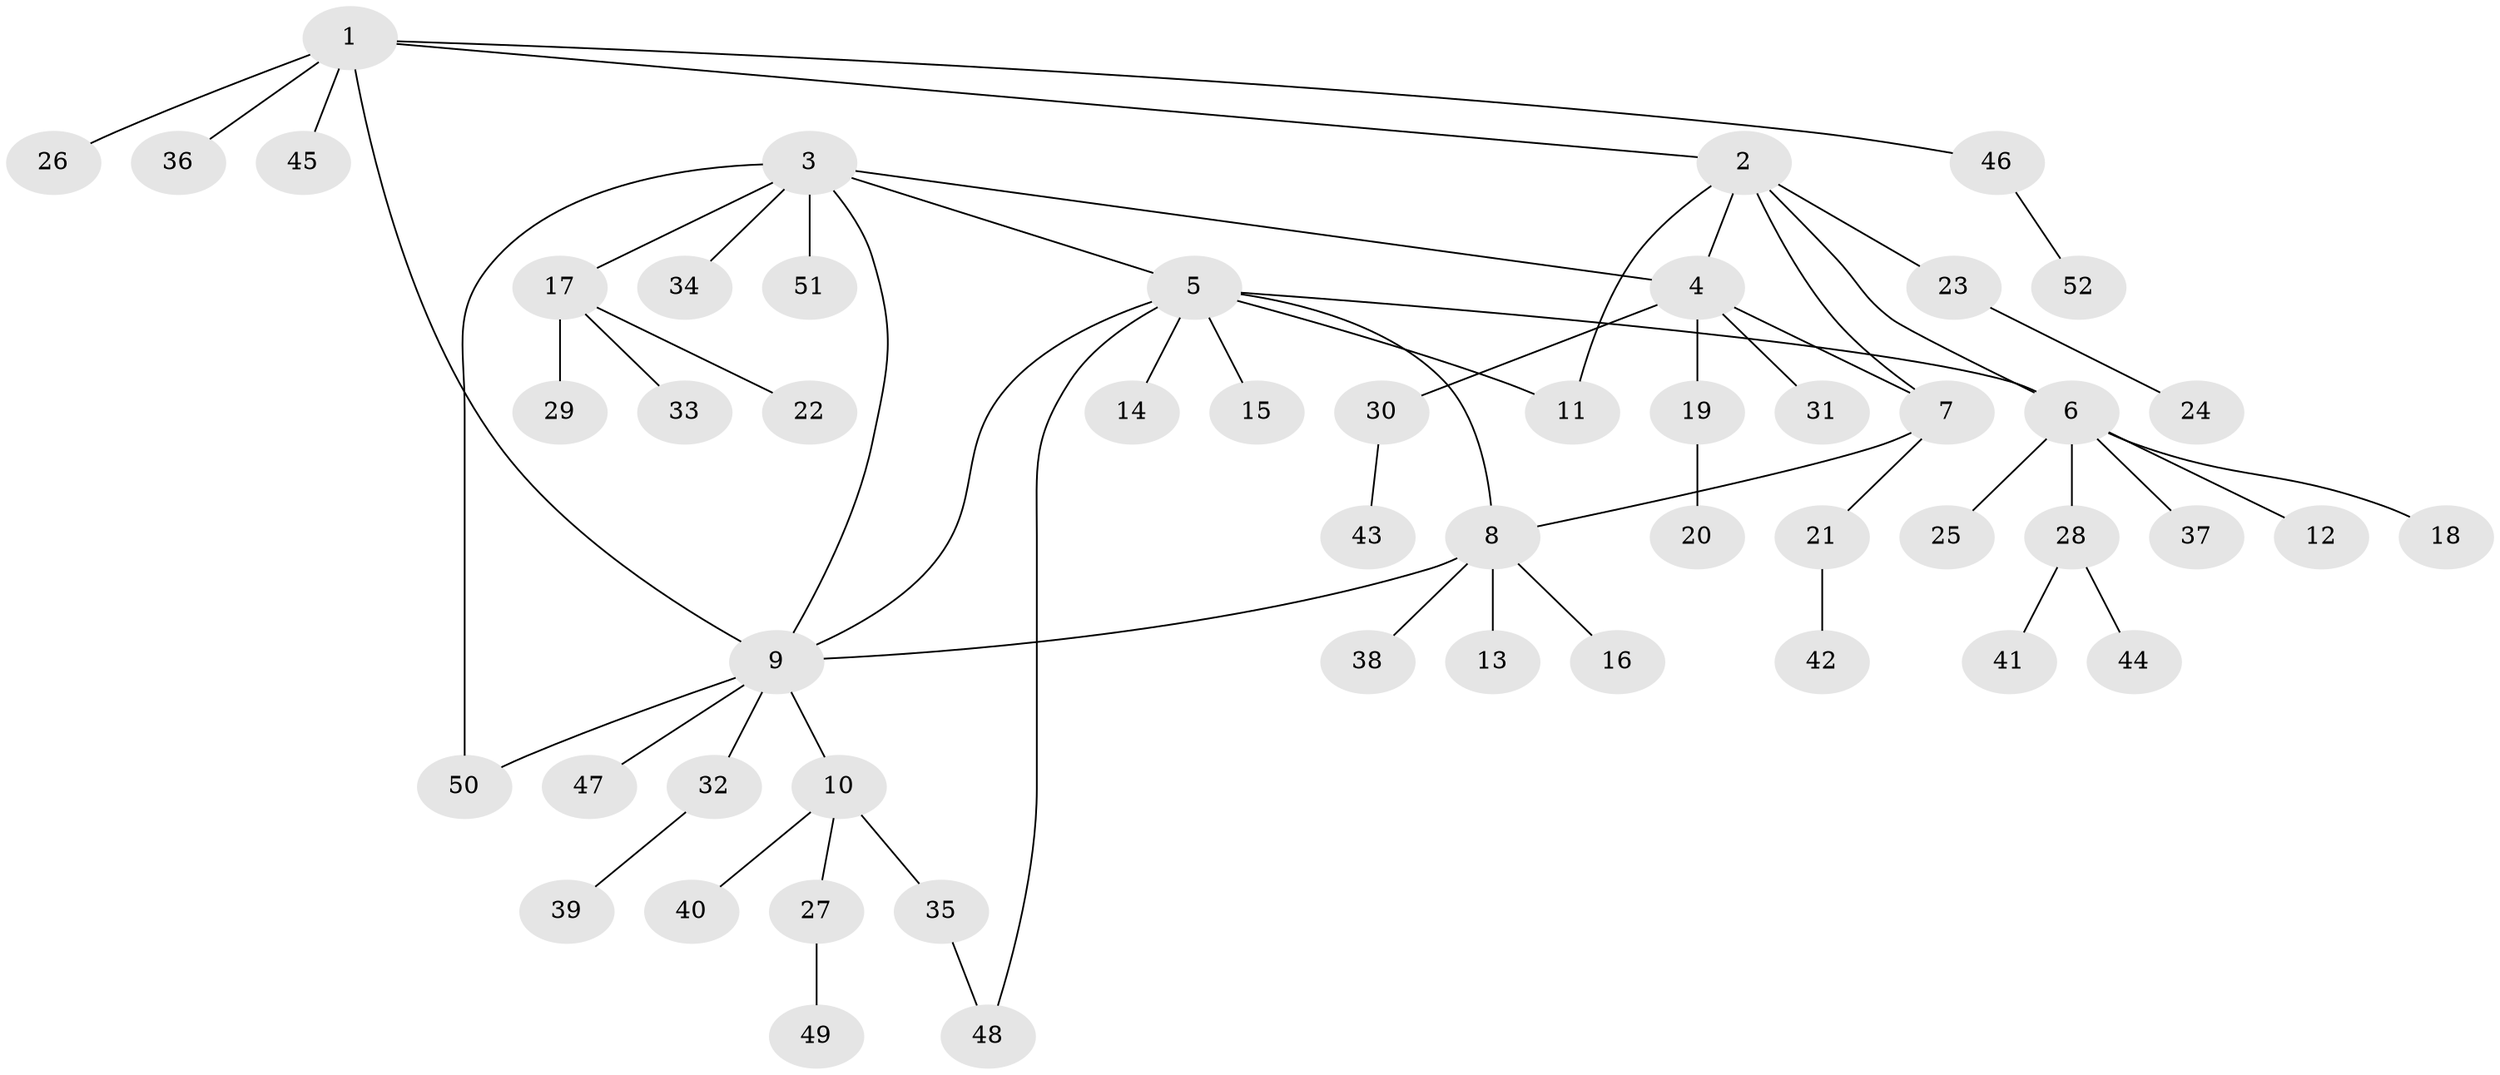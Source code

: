 // coarse degree distribution, {6: 0.0967741935483871, 5: 0.03225806451612903, 3: 0.06451612903225806, 8: 0.03225806451612903, 4: 0.06451612903225806, 7: 0.03225806451612903, 2: 0.0967741935483871, 1: 0.5806451612903226}
// Generated by graph-tools (version 1.1) at 2025/19/03/04/25 18:19:51]
// undirected, 52 vertices, 60 edges
graph export_dot {
graph [start="1"]
  node [color=gray90,style=filled];
  1;
  2;
  3;
  4;
  5;
  6;
  7;
  8;
  9;
  10;
  11;
  12;
  13;
  14;
  15;
  16;
  17;
  18;
  19;
  20;
  21;
  22;
  23;
  24;
  25;
  26;
  27;
  28;
  29;
  30;
  31;
  32;
  33;
  34;
  35;
  36;
  37;
  38;
  39;
  40;
  41;
  42;
  43;
  44;
  45;
  46;
  47;
  48;
  49;
  50;
  51;
  52;
  1 -- 2;
  1 -- 9;
  1 -- 26;
  1 -- 36;
  1 -- 45;
  1 -- 46;
  2 -- 4;
  2 -- 6;
  2 -- 7;
  2 -- 11;
  2 -- 23;
  3 -- 4;
  3 -- 5;
  3 -- 9;
  3 -- 17;
  3 -- 34;
  3 -- 50;
  3 -- 51;
  4 -- 7;
  4 -- 19;
  4 -- 30;
  4 -- 31;
  5 -- 6;
  5 -- 8;
  5 -- 9;
  5 -- 11;
  5 -- 14;
  5 -- 15;
  5 -- 48;
  6 -- 12;
  6 -- 18;
  6 -- 25;
  6 -- 28;
  6 -- 37;
  7 -- 8;
  7 -- 21;
  8 -- 9;
  8 -- 13;
  8 -- 16;
  8 -- 38;
  9 -- 10;
  9 -- 32;
  9 -- 47;
  9 -- 50;
  10 -- 27;
  10 -- 35;
  10 -- 40;
  17 -- 22;
  17 -- 29;
  17 -- 33;
  19 -- 20;
  21 -- 42;
  23 -- 24;
  27 -- 49;
  28 -- 41;
  28 -- 44;
  30 -- 43;
  32 -- 39;
  35 -- 48;
  46 -- 52;
}
